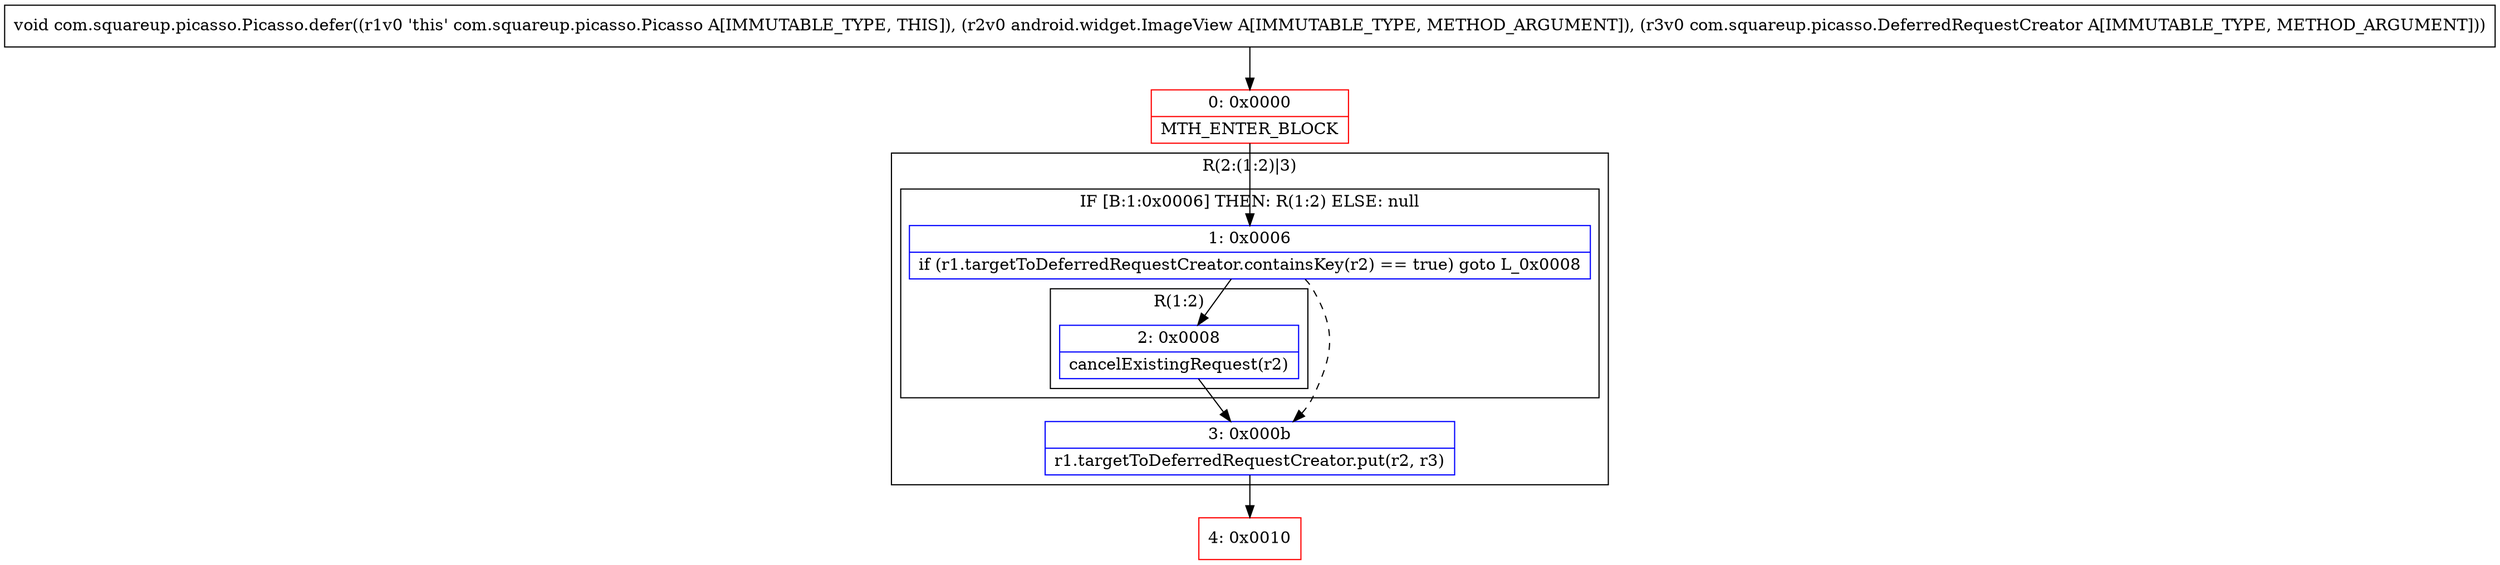digraph "CFG forcom.squareup.picasso.Picasso.defer(Landroid\/widget\/ImageView;Lcom\/squareup\/picasso\/DeferredRequestCreator;)V" {
subgraph cluster_Region_2105356550 {
label = "R(2:(1:2)|3)";
node [shape=record,color=blue];
subgraph cluster_IfRegion_204713227 {
label = "IF [B:1:0x0006] THEN: R(1:2) ELSE: null";
node [shape=record,color=blue];
Node_1 [shape=record,label="{1\:\ 0x0006|if (r1.targetToDeferredRequestCreator.containsKey(r2) == true) goto L_0x0008\l}"];
subgraph cluster_Region_343651987 {
label = "R(1:2)";
node [shape=record,color=blue];
Node_2 [shape=record,label="{2\:\ 0x0008|cancelExistingRequest(r2)\l}"];
}
}
Node_3 [shape=record,label="{3\:\ 0x000b|r1.targetToDeferredRequestCreator.put(r2, r3)\l}"];
}
Node_0 [shape=record,color=red,label="{0\:\ 0x0000|MTH_ENTER_BLOCK\l}"];
Node_4 [shape=record,color=red,label="{4\:\ 0x0010}"];
MethodNode[shape=record,label="{void com.squareup.picasso.Picasso.defer((r1v0 'this' com.squareup.picasso.Picasso A[IMMUTABLE_TYPE, THIS]), (r2v0 android.widget.ImageView A[IMMUTABLE_TYPE, METHOD_ARGUMENT]), (r3v0 com.squareup.picasso.DeferredRequestCreator A[IMMUTABLE_TYPE, METHOD_ARGUMENT])) }"];
MethodNode -> Node_0;
Node_1 -> Node_2;
Node_1 -> Node_3[style=dashed];
Node_2 -> Node_3;
Node_3 -> Node_4;
Node_0 -> Node_1;
}

